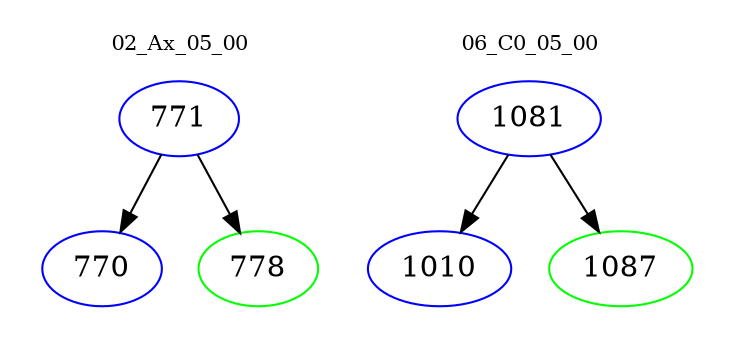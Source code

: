 digraph{
subgraph cluster_0 {
color = white
label = "02_Ax_05_00";
fontsize=10;
T0_771 [label="771", color="blue"]
T0_771 -> T0_770 [color="black"]
T0_770 [label="770", color="blue"]
T0_771 -> T0_778 [color="black"]
T0_778 [label="778", color="green"]
}
subgraph cluster_1 {
color = white
label = "06_C0_05_00";
fontsize=10;
T1_1081 [label="1081", color="blue"]
T1_1081 -> T1_1010 [color="black"]
T1_1010 [label="1010", color="blue"]
T1_1081 -> T1_1087 [color="black"]
T1_1087 [label="1087", color="green"]
}
}
